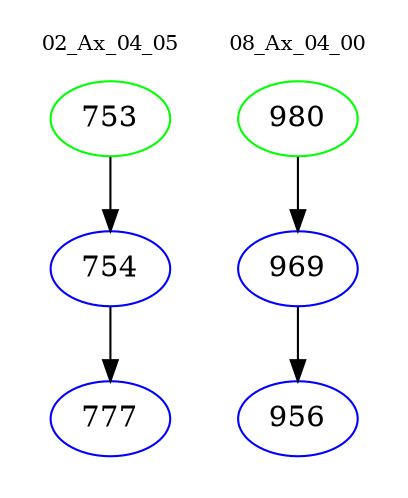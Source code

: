 digraph{
subgraph cluster_0 {
color = white
label = "02_Ax_04_05";
fontsize=10;
T0_753 [label="753", color="green"]
T0_753 -> T0_754 [color="black"]
T0_754 [label="754", color="blue"]
T0_754 -> T0_777 [color="black"]
T0_777 [label="777", color="blue"]
}
subgraph cluster_1 {
color = white
label = "08_Ax_04_00";
fontsize=10;
T1_980 [label="980", color="green"]
T1_980 -> T1_969 [color="black"]
T1_969 [label="969", color="blue"]
T1_969 -> T1_956 [color="black"]
T1_956 [label="956", color="blue"]
}
}
